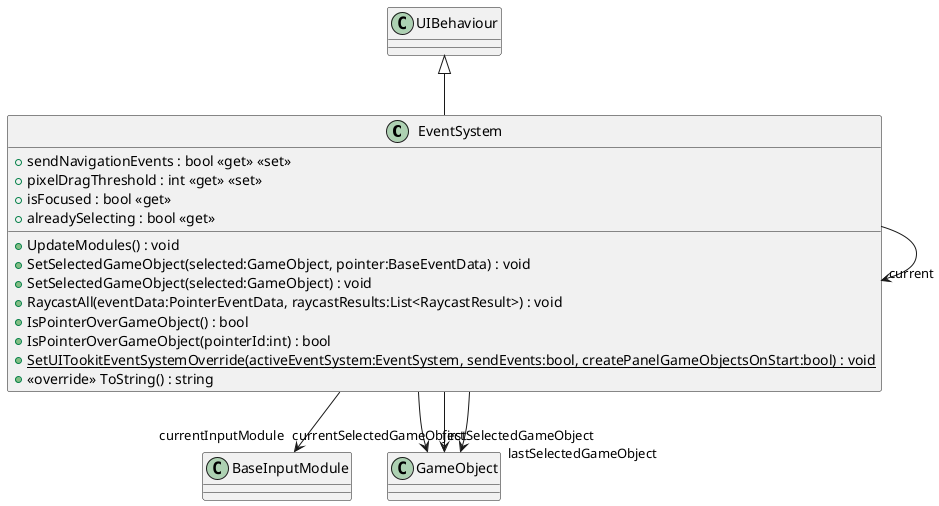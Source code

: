 @startuml
class EventSystem {
    + sendNavigationEvents : bool <<get>> <<set>>
    + pixelDragThreshold : int <<get>> <<set>>
    + isFocused : bool <<get>>
    + UpdateModules() : void
    + alreadySelecting : bool <<get>>
    + SetSelectedGameObject(selected:GameObject, pointer:BaseEventData) : void
    + SetSelectedGameObject(selected:GameObject) : void
    + RaycastAll(eventData:PointerEventData, raycastResults:List<RaycastResult>) : void
    + IsPointerOverGameObject() : bool
    + IsPointerOverGameObject(pointerId:int) : bool
    + {static} SetUITookitEventSystemOverride(activeEventSystem:EventSystem, sendEvents:bool, createPanelGameObjectsOnStart:bool) : void
    + <<override>> ToString() : string
}
UIBehaviour <|-- EventSystem
EventSystem --> "current" EventSystem
EventSystem --> "currentInputModule" BaseInputModule
EventSystem --> "firstSelectedGameObject" GameObject
EventSystem --> "currentSelectedGameObject" GameObject
EventSystem --> "lastSelectedGameObject" GameObject
@enduml
